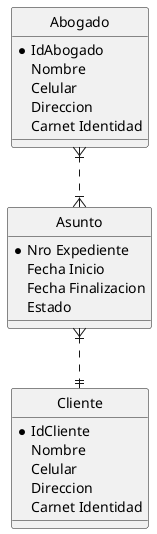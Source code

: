 @startuml
' hide the spot
hide circle

' avoid problems with angled crows feet
skinparam linetype ortho

entity "Abogado" as e01 {
  *IdAbogado
  Nombre
  Celular
  Direccion
  Carnet Identidad
}

entity "Asunto" as e02 {
  *Nro Expediente
  Fecha Inicio 
  Fecha Finalizacion
  Estado
}

entity "Cliente" as e03 {
  *IdCliente
  Nombre
  Celular
  Direccion
  Carnet Identidad
}
e01 }|..|{ e02
e02 }|..|| e03
@enduml